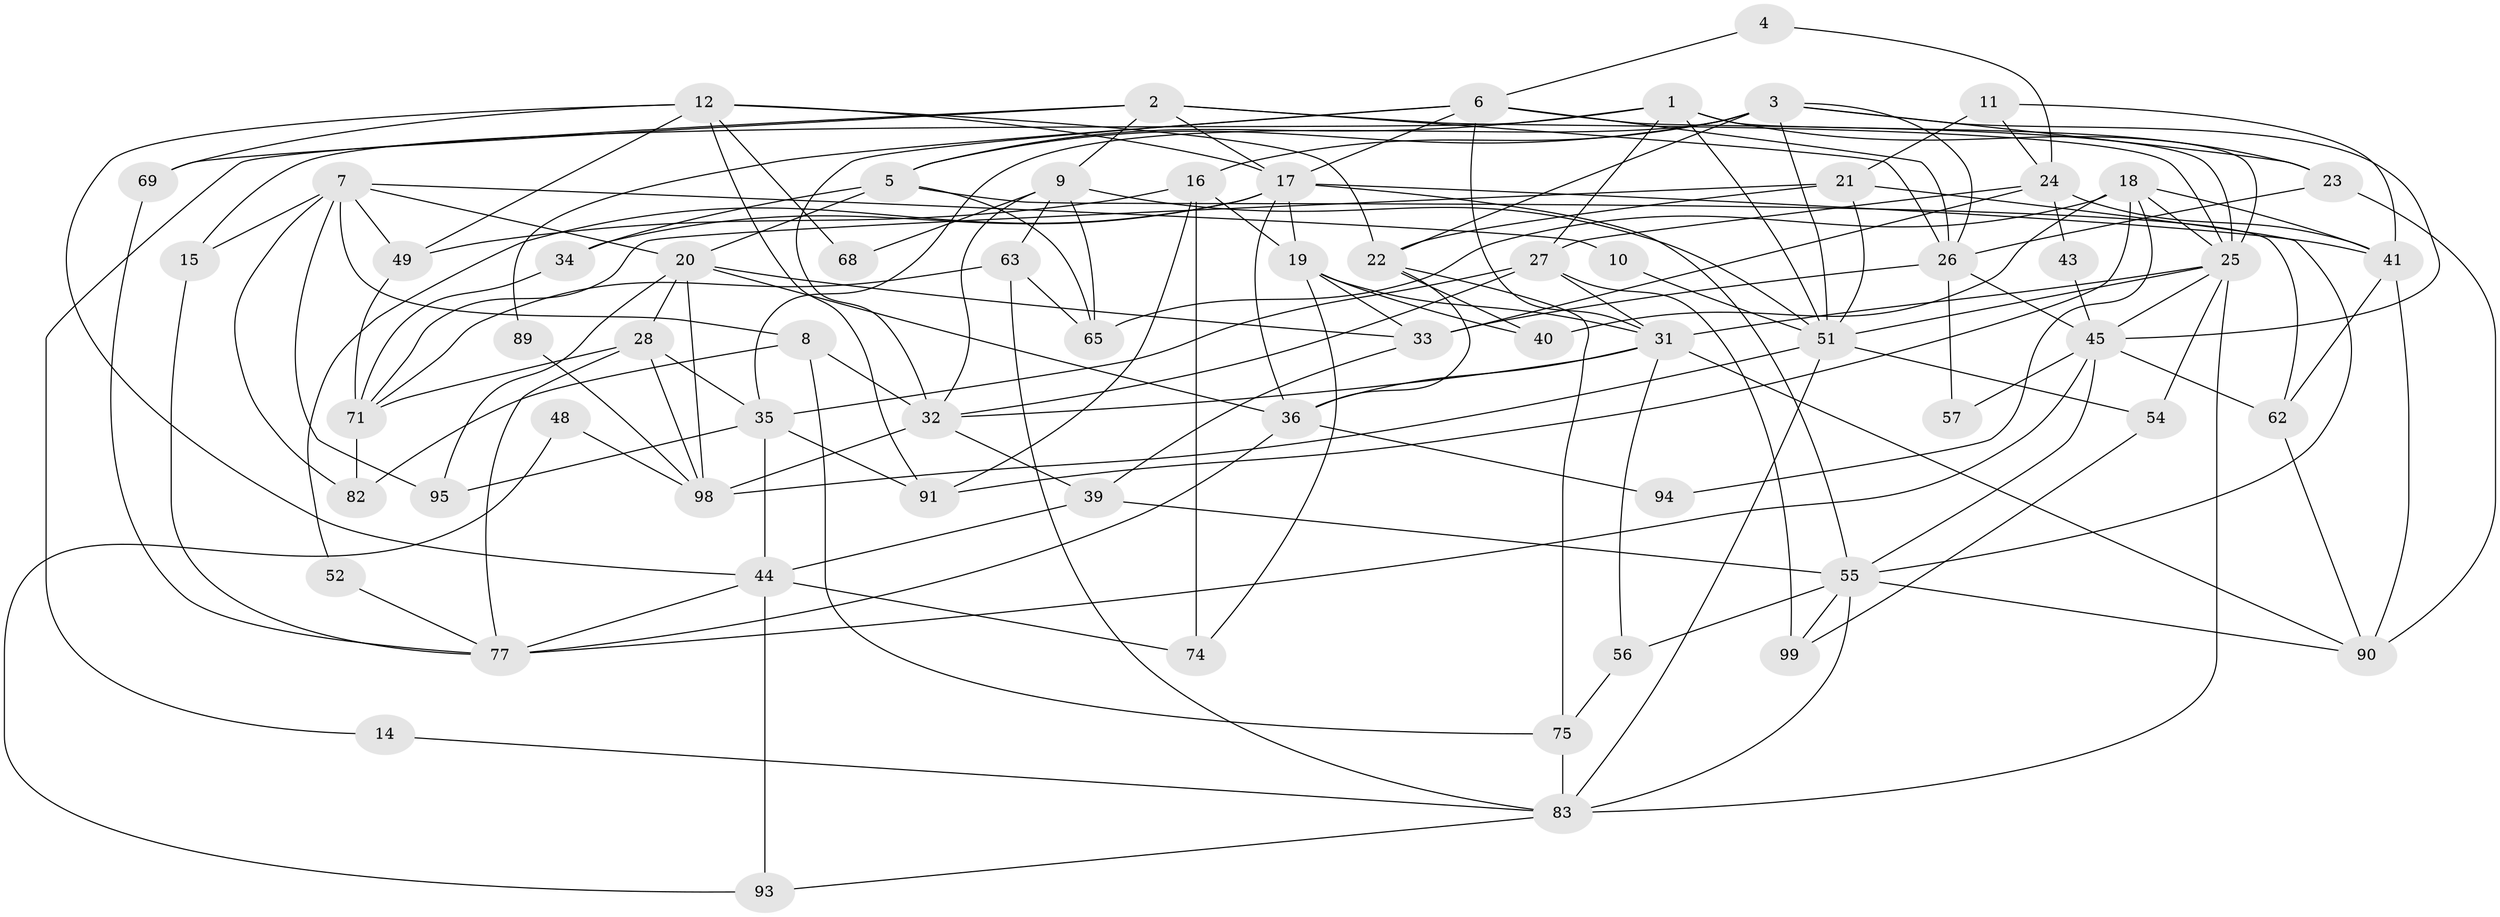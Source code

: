 // original degree distribution, {4: 0.26, 6: 0.13, 5: 0.16, 2: 0.18, 3: 0.22, 7: 0.04, 8: 0.01}
// Generated by graph-tools (version 1.1) at 2025/38/02/21/25 10:38:59]
// undirected, 66 vertices, 161 edges
graph export_dot {
graph [start="1"]
  node [color=gray90,style=filled];
  1 [super="+70"];
  2;
  3 [super="+81"];
  4;
  5 [super="+13"];
  6 [super="+61"];
  7 [super="+60"];
  8;
  9 [super="+37"];
  10;
  11;
  12 [super="+30"];
  14;
  15;
  16;
  17 [super="+79"];
  18 [super="+72"];
  19 [super="+84"];
  20 [super="+38"];
  21 [super="+64"];
  22 [super="+73"];
  23;
  24 [super="+29"];
  25 [super="+80"];
  26 [super="+85"];
  27 [super="+78"];
  28 [super="+46"];
  31 [super="+67"];
  32 [super="+50"];
  33 [super="+66"];
  34;
  35 [super="+42"];
  36 [super="+76"];
  39;
  40;
  41 [super="+53"];
  43;
  44 [super="+100"];
  45 [super="+47"];
  48;
  49;
  51 [super="+97"];
  52;
  54;
  55 [super="+58"];
  56 [super="+59"];
  57;
  62 [super="+88"];
  63;
  65;
  68;
  69;
  71 [super="+96"];
  74;
  75;
  77 [super="+86"];
  82;
  83 [super="+87"];
  89;
  90 [super="+92"];
  91;
  93;
  94;
  95;
  98;
  99;
  1 -- 15;
  1 -- 27;
  1 -- 5;
  1 -- 51;
  1 -- 23;
  1 -- 25;
  2 -- 17;
  2 -- 9;
  2 -- 14;
  2 -- 25;
  2 -- 69;
  2 -- 26;
  3 -- 51;
  3 -- 16;
  3 -- 23;
  3 -- 45;
  3 -- 5;
  3 -- 26;
  3 -- 35;
  3 -- 22;
  4 -- 24;
  4 -- 6;
  5 -- 65;
  5 -- 34;
  5 -- 62;
  5 -- 20;
  6 -- 26;
  6 -- 31;
  6 -- 89;
  6 -- 17;
  6 -- 32;
  6 -- 25;
  7 -- 82;
  7 -- 49;
  7 -- 15;
  7 -- 20;
  7 -- 8;
  7 -- 10;
  7 -- 95;
  8 -- 32;
  8 -- 75;
  8 -- 82;
  9 -- 63;
  9 -- 32;
  9 -- 65;
  9 -- 51;
  9 -- 68;
  10 -- 51;
  11 -- 41;
  11 -- 21;
  11 -- 24;
  12 -- 17;
  12 -- 49;
  12 -- 68;
  12 -- 69;
  12 -- 91;
  12 -- 44;
  12 -- 22;
  14 -- 83;
  15 -- 77;
  16 -- 49;
  16 -- 74;
  16 -- 91;
  16 -- 19;
  17 -- 41 [weight=2];
  17 -- 36;
  17 -- 52;
  17 -- 34;
  17 -- 55;
  17 -- 19;
  18 -- 40;
  18 -- 41;
  18 -- 65;
  18 -- 91;
  18 -- 94;
  18 -- 25;
  19 -- 33;
  19 -- 31 [weight=2];
  19 -- 40;
  19 -- 74;
  20 -- 98;
  20 -- 33;
  20 -- 36;
  20 -- 28;
  20 -- 95;
  21 -- 51;
  21 -- 71;
  21 -- 55;
  21 -- 22;
  22 -- 75;
  22 -- 36;
  22 -- 40;
  23 -- 90;
  23 -- 26;
  24 -- 33;
  24 -- 27;
  24 -- 41;
  24 -- 43;
  25 -- 51;
  25 -- 54;
  25 -- 83;
  25 -- 45;
  25 -- 31;
  26 -- 45;
  26 -- 33;
  26 -- 57;
  27 -- 32;
  27 -- 99;
  27 -- 31;
  27 -- 35;
  28 -- 98;
  28 -- 71;
  28 -- 35;
  28 -- 77;
  31 -- 36;
  31 -- 32;
  31 -- 56;
  31 -- 90;
  32 -- 98;
  32 -- 39;
  33 -- 39;
  34 -- 71;
  35 -- 44;
  35 -- 95;
  35 -- 91;
  36 -- 94;
  36 -- 77;
  39 -- 55;
  39 -- 44;
  41 -- 90;
  41 -- 62 [weight=2];
  43 -- 45;
  44 -- 74;
  44 -- 77;
  44 -- 93;
  45 -- 77;
  45 -- 55;
  45 -- 57;
  45 -- 62 [weight=2];
  48 -- 98;
  48 -- 93;
  49 -- 71;
  51 -- 83;
  51 -- 98;
  51 -- 54;
  52 -- 77;
  54 -- 99;
  55 -- 56;
  55 -- 83;
  55 -- 99;
  55 -- 90;
  56 -- 75;
  62 -- 90;
  63 -- 71;
  63 -- 65;
  63 -- 83;
  69 -- 77;
  71 -- 82;
  75 -- 83;
  83 -- 93;
  89 -- 98;
}
